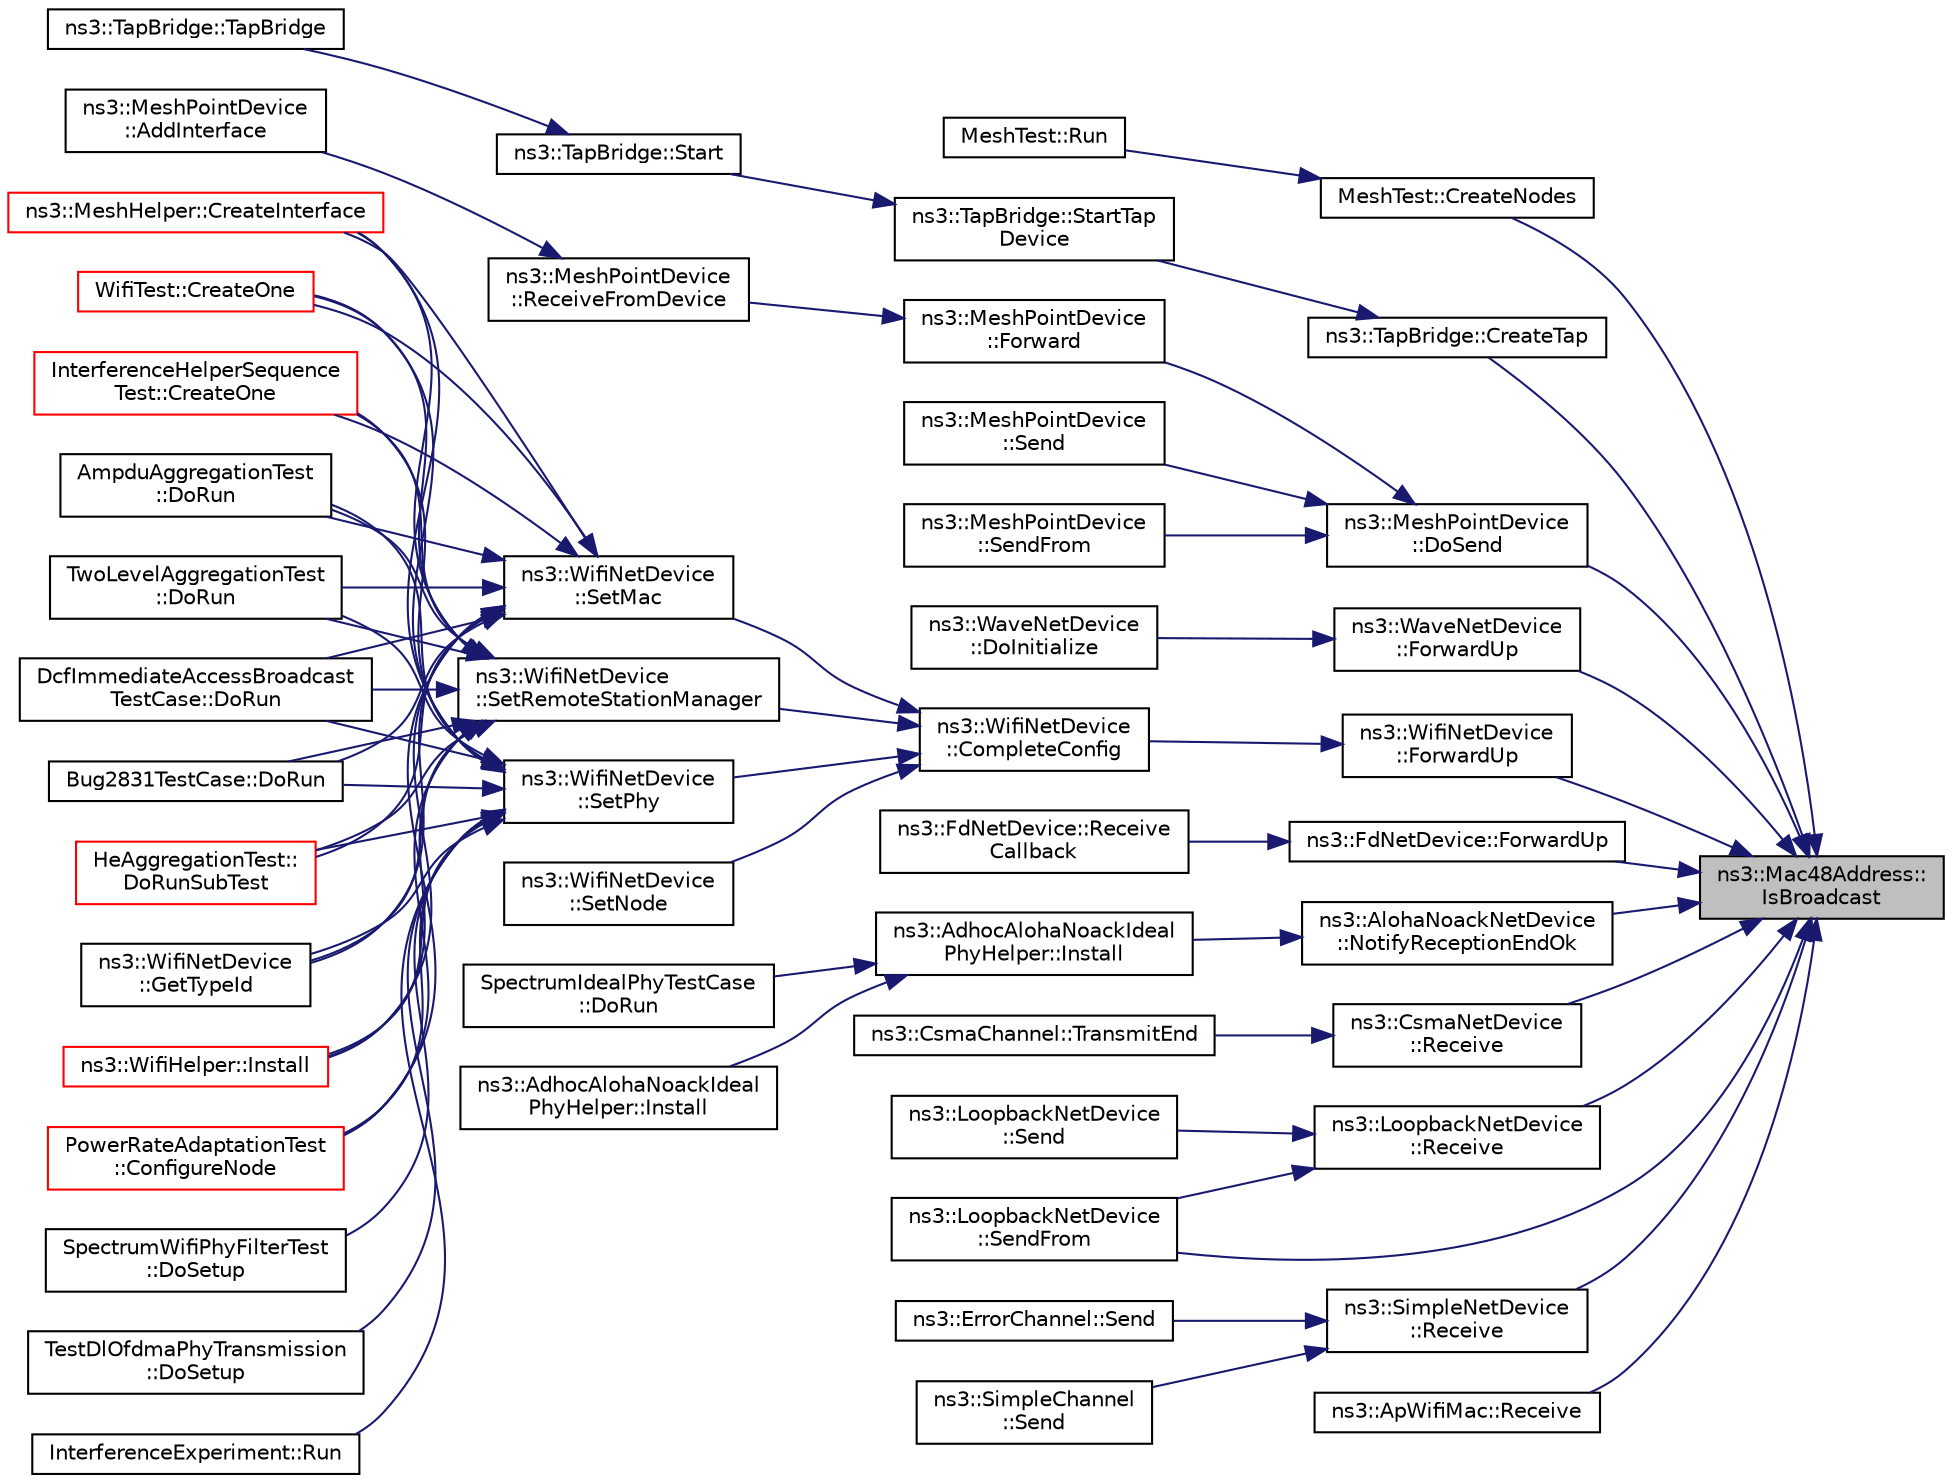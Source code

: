digraph "ns3::Mac48Address::IsBroadcast"
{
 // LATEX_PDF_SIZE
  edge [fontname="Helvetica",fontsize="10",labelfontname="Helvetica",labelfontsize="10"];
  node [fontname="Helvetica",fontsize="10",shape=record];
  rankdir="RL";
  Node1 [label="ns3::Mac48Address::\lIsBroadcast",height=0.2,width=0.4,color="black", fillcolor="grey75", style="filled", fontcolor="black",tooltip=" "];
  Node1 -> Node2 [dir="back",color="midnightblue",fontsize="10",style="solid",fontname="Helvetica"];
  Node2 [label="MeshTest::CreateNodes",height=0.2,width=0.4,color="black", fillcolor="white", style="filled",URL="$class_mesh_test.html#aa1eb18d555ebcf925e9bdc13e4e57ee0",tooltip="Create nodes and setup their mobility."];
  Node2 -> Node3 [dir="back",color="midnightblue",fontsize="10",style="solid",fontname="Helvetica"];
  Node3 [label="MeshTest::Run",height=0.2,width=0.4,color="black", fillcolor="white", style="filled",URL="$class_mesh_test.html#aef875ab767a18a8732de07aea724681c",tooltip="Run test."];
  Node1 -> Node4 [dir="back",color="midnightblue",fontsize="10",style="solid",fontname="Helvetica"];
  Node4 [label="ns3::TapBridge::CreateTap",height=0.2,width=0.4,color="black", fillcolor="white", style="filled",URL="$classns3_1_1_tap_bridge.html#ab8458214cc15eb045fa1048e36275432",tooltip="Call out to a separate process running as suid root in order to get our tap device created."];
  Node4 -> Node5 [dir="back",color="midnightblue",fontsize="10",style="solid",fontname="Helvetica"];
  Node5 [label="ns3::TapBridge::StartTap\lDevice",height=0.2,width=0.4,color="black", fillcolor="white", style="filled",URL="$classns3_1_1_tap_bridge.html#a15e7ac0069167eb1e1d63b3cefe86002",tooltip="Spin up the device."];
  Node5 -> Node6 [dir="back",color="midnightblue",fontsize="10",style="solid",fontname="Helvetica"];
  Node6 [label="ns3::TapBridge::Start",height=0.2,width=0.4,color="black", fillcolor="white", style="filled",URL="$classns3_1_1_tap_bridge.html#a729662b8454d1c8202add94ebf389bb9",tooltip="Set a start time for the device."];
  Node6 -> Node7 [dir="back",color="midnightblue",fontsize="10",style="solid",fontname="Helvetica"];
  Node7 [label="ns3::TapBridge::TapBridge",height=0.2,width=0.4,color="black", fillcolor="white", style="filled",URL="$classns3_1_1_tap_bridge.html#a59285065e82d8ba63306846fc4082f4b",tooltip=" "];
  Node1 -> Node8 [dir="back",color="midnightblue",fontsize="10",style="solid",fontname="Helvetica"];
  Node8 [label="ns3::MeshPointDevice\l::DoSend",height=0.2,width=0.4,color="black", fillcolor="white", style="filled",URL="$classns3_1_1_mesh_point_device.html#a01489a62c62337339cf7dc8654849964",tooltip="Response callback for L2 routing protocol."];
  Node8 -> Node9 [dir="back",color="midnightblue",fontsize="10",style="solid",fontname="Helvetica"];
  Node9 [label="ns3::MeshPointDevice\l::Forward",height=0.2,width=0.4,color="black", fillcolor="white", style="filled",URL="$classns3_1_1_mesh_point_device.html#a8c13c74a516103913d7e852159e47d7d",tooltip="Forward packet down to interfaces."];
  Node9 -> Node10 [dir="back",color="midnightblue",fontsize="10",style="solid",fontname="Helvetica"];
  Node10 [label="ns3::MeshPointDevice\l::ReceiveFromDevice",height=0.2,width=0.4,color="black", fillcolor="white", style="filled",URL="$classns3_1_1_mesh_point_device.html#a4d34699068f61ebcbb610c650b28af6b",tooltip="Receive packet from interface."];
  Node10 -> Node11 [dir="back",color="midnightblue",fontsize="10",style="solid",fontname="Helvetica"];
  Node11 [label="ns3::MeshPointDevice\l::AddInterface",height=0.2,width=0.4,color="black", fillcolor="white", style="filled",URL="$classns3_1_1_mesh_point_device.html#a0001ebec0a10fc9cf05dd6da958a7e98",tooltip="Attach new interface to the station."];
  Node8 -> Node12 [dir="back",color="midnightblue",fontsize="10",style="solid",fontname="Helvetica"];
  Node12 [label="ns3::MeshPointDevice\l::Send",height=0.2,width=0.4,color="black", fillcolor="white", style="filled",URL="$classns3_1_1_mesh_point_device.html#aecb87304750f0d4e639907326e6681f0",tooltip="Register routing protocol to be used. Protocol must be already installed on this mesh point."];
  Node8 -> Node13 [dir="back",color="midnightblue",fontsize="10",style="solid",fontname="Helvetica"];
  Node13 [label="ns3::MeshPointDevice\l::SendFrom",height=0.2,width=0.4,color="black", fillcolor="white", style="filled",URL="$classns3_1_1_mesh_point_device.html#ac82744797c666f7f55edbcfd8dcf27fb",tooltip="Register routing protocol to be used. Protocol must be already installed on this mesh point."];
  Node1 -> Node14 [dir="back",color="midnightblue",fontsize="10",style="solid",fontname="Helvetica"];
  Node14 [label="ns3::WaveNetDevice\l::ForwardUp",height=0.2,width=0.4,color="black", fillcolor="white", style="filled",URL="$classns3_1_1_wave_net_device.html#a7f44fa168ffa95d77e3081322bcb36f8",tooltip="Receive a packet from the lower layer and pass the packet up the stack."];
  Node14 -> Node15 [dir="back",color="midnightblue",fontsize="10",style="solid",fontname="Helvetica"];
  Node15 [label="ns3::WaveNetDevice\l::DoInitialize",height=0.2,width=0.4,color="black", fillcolor="white", style="filled",URL="$classns3_1_1_wave_net_device.html#af81a8cce97f26cfc0bfdad5e13fe4777",tooltip="Initialize() implementation."];
  Node1 -> Node16 [dir="back",color="midnightblue",fontsize="10",style="solid",fontname="Helvetica"];
  Node16 [label="ns3::WifiNetDevice\l::ForwardUp",height=0.2,width=0.4,color="black", fillcolor="white", style="filled",URL="$classns3_1_1_wifi_net_device.html#a0485a8604b415285de6b640300542020",tooltip="Receive a packet from the lower layer and pass the packet up the stack."];
  Node16 -> Node17 [dir="back",color="midnightblue",fontsize="10",style="solid",fontname="Helvetica"];
  Node17 [label="ns3::WifiNetDevice\l::CompleteConfig",height=0.2,width=0.4,color="black", fillcolor="white", style="filled",URL="$classns3_1_1_wifi_net_device.html#a8cb2f1a2be048d6a5384f688934463e5",tooltip="Complete the configuration of this Wi-Fi device by connecting all lower components (e...."];
  Node17 -> Node18 [dir="back",color="midnightblue",fontsize="10",style="solid",fontname="Helvetica"];
  Node18 [label="ns3::WifiNetDevice\l::SetMac",height=0.2,width=0.4,color="black", fillcolor="white", style="filled",URL="$classns3_1_1_wifi_net_device.html#a0a9b545ba9a5a8538b0c4165ab1dc93f",tooltip=" "];
  Node18 -> Node19 [dir="back",color="midnightblue",fontsize="10",style="solid",fontname="Helvetica"];
  Node19 [label="PowerRateAdaptationTest\l::ConfigureNode",height=0.2,width=0.4,color="red", fillcolor="white", style="filled",URL="$class_power_rate_adaptation_test.html#a498edc12eed6e91b38d1b71d4565a306",tooltip="Configure nde function."];
  Node18 -> Node24 [dir="back",color="midnightblue",fontsize="10",style="solid",fontname="Helvetica"];
  Node24 [label="ns3::MeshHelper::CreateInterface",height=0.2,width=0.4,color="red", fillcolor="white", style="filled",URL="$classns3_1_1_mesh_helper.html#a2a760004bc190863ccfea1a4537283cf",tooltip=" "];
  Node18 -> Node38 [dir="back",color="midnightblue",fontsize="10",style="solid",fontname="Helvetica"];
  Node38 [label="WifiTest::CreateOne",height=0.2,width=0.4,color="red", fillcolor="white", style="filled",URL="$class_wifi_test.html#a212be82b387f5446375a45ccbac3561e",tooltip="Create one function."];
  Node18 -> Node41 [dir="back",color="midnightblue",fontsize="10",style="solid",fontname="Helvetica"];
  Node41 [label="InterferenceHelperSequence\lTest::CreateOne",height=0.2,width=0.4,color="red", fillcolor="white", style="filled",URL="$class_interference_helper_sequence_test.html#aaf6b2c6dc1b1c6abf0743b018e78544a",tooltip="Create one function."];
  Node18 -> Node43 [dir="back",color="midnightblue",fontsize="10",style="solid",fontname="Helvetica"];
  Node43 [label="AmpduAggregationTest\l::DoRun",height=0.2,width=0.4,color="black", fillcolor="white", style="filled",URL="$class_ampdu_aggregation_test.html#a7414dc8d4dd982ab4c1eaadb5b2c693d",tooltip="Implementation to actually run this TestCase."];
  Node18 -> Node44 [dir="back",color="midnightblue",fontsize="10",style="solid",fontname="Helvetica"];
  Node44 [label="TwoLevelAggregationTest\l::DoRun",height=0.2,width=0.4,color="black", fillcolor="white", style="filled",URL="$class_two_level_aggregation_test.html#a40c6f5f8be6c48673d0bfd218d95afe0",tooltip="Implementation to actually run this TestCase."];
  Node18 -> Node45 [dir="back",color="midnightblue",fontsize="10",style="solid",fontname="Helvetica"];
  Node45 [label="DcfImmediateAccessBroadcast\lTestCase::DoRun",height=0.2,width=0.4,color="black", fillcolor="white", style="filled",URL="$class_dcf_immediate_access_broadcast_test_case.html#a60a5b36d456c0c144d85a9be722c1663",tooltip="Implementation to actually run this TestCase."];
  Node18 -> Node46 [dir="back",color="midnightblue",fontsize="10",style="solid",fontname="Helvetica"];
  Node46 [label="Bug2831TestCase::DoRun",height=0.2,width=0.4,color="black", fillcolor="white", style="filled",URL="$class_bug2831_test_case.html#a1e757e45f4ad6bcbe78350e85e6ff5c7",tooltip="Implementation to actually run this TestCase."];
  Node18 -> Node47 [dir="back",color="midnightblue",fontsize="10",style="solid",fontname="Helvetica"];
  Node47 [label="HeAggregationTest::\lDoRunSubTest",height=0.2,width=0.4,color="red", fillcolor="white", style="filled",URL="$class_he_aggregation_test.html#a2a6873db3bb78489db82a54591b429f3",tooltip="Run test for a given buffer size."];
  Node18 -> Node49 [dir="back",color="midnightblue",fontsize="10",style="solid",fontname="Helvetica"];
  Node49 [label="ns3::WifiNetDevice\l::GetTypeId",height=0.2,width=0.4,color="black", fillcolor="white", style="filled",URL="$classns3_1_1_wifi_net_device.html#a94194d4a4f27318dd13627ab9d8a2bce",tooltip="Get the type ID."];
  Node18 -> Node50 [dir="back",color="midnightblue",fontsize="10",style="solid",fontname="Helvetica"];
  Node50 [label="ns3::WifiHelper::Install",height=0.2,width=0.4,color="red", fillcolor="white", style="filled",URL="$classns3_1_1_wifi_helper.html#acf88c2d3f0721a1023794fb60502a9d6",tooltip=" "];
  Node17 -> Node57 [dir="back",color="midnightblue",fontsize="10",style="solid",fontname="Helvetica"];
  Node57 [label="ns3::WifiNetDevice\l::SetNode",height=0.2,width=0.4,color="black", fillcolor="white", style="filled",URL="$classns3_1_1_wifi_net_device.html#a20005b36c2f90d1cbfdc3fb18de4c06f",tooltip=" "];
  Node17 -> Node58 [dir="back",color="midnightblue",fontsize="10",style="solid",fontname="Helvetica"];
  Node58 [label="ns3::WifiNetDevice\l::SetPhy",height=0.2,width=0.4,color="black", fillcolor="white", style="filled",URL="$classns3_1_1_wifi_net_device.html#ad5c4079445cf469d2626cf10db239edb",tooltip=" "];
  Node58 -> Node19 [dir="back",color="midnightblue",fontsize="10",style="solid",fontname="Helvetica"];
  Node58 -> Node24 [dir="back",color="midnightblue",fontsize="10",style="solid",fontname="Helvetica"];
  Node58 -> Node38 [dir="back",color="midnightblue",fontsize="10",style="solid",fontname="Helvetica"];
  Node58 -> Node41 [dir="back",color="midnightblue",fontsize="10",style="solid",fontname="Helvetica"];
  Node58 -> Node43 [dir="back",color="midnightblue",fontsize="10",style="solid",fontname="Helvetica"];
  Node58 -> Node44 [dir="back",color="midnightblue",fontsize="10",style="solid",fontname="Helvetica"];
  Node58 -> Node45 [dir="back",color="midnightblue",fontsize="10",style="solid",fontname="Helvetica"];
  Node58 -> Node46 [dir="back",color="midnightblue",fontsize="10",style="solid",fontname="Helvetica"];
  Node58 -> Node47 [dir="back",color="midnightblue",fontsize="10",style="solid",fontname="Helvetica"];
  Node58 -> Node59 [dir="back",color="midnightblue",fontsize="10",style="solid",fontname="Helvetica"];
  Node59 [label="SpectrumWifiPhyFilterTest\l::DoSetup",height=0.2,width=0.4,color="black", fillcolor="white", style="filled",URL="$class_spectrum_wifi_phy_filter_test.html#a4110bf1d99665605fbb298a7bceaae22",tooltip="Implementation to do any local setup required for this TestCase."];
  Node58 -> Node60 [dir="back",color="midnightblue",fontsize="10",style="solid",fontname="Helvetica"];
  Node60 [label="TestDlOfdmaPhyTransmission\l::DoSetup",height=0.2,width=0.4,color="black", fillcolor="white", style="filled",URL="$class_test_dl_ofdma_phy_transmission.html#a49d57216ff08635abb5981b5a0e0fdd3",tooltip="Implementation to do any local setup required for this TestCase."];
  Node58 -> Node49 [dir="back",color="midnightblue",fontsize="10",style="solid",fontname="Helvetica"];
  Node58 -> Node50 [dir="back",color="midnightblue",fontsize="10",style="solid",fontname="Helvetica"];
  Node58 -> Node61 [dir="back",color="midnightblue",fontsize="10",style="solid",fontname="Helvetica"];
  Node61 [label="InterferenceExperiment::Run",height=0.2,width=0.4,color="black", fillcolor="white", style="filled",URL="$class_interference_experiment.html#ae31524d224c311c36d8b1dd5fcc9f269",tooltip="Run function."];
  Node17 -> Node62 [dir="back",color="midnightblue",fontsize="10",style="solid",fontname="Helvetica"];
  Node62 [label="ns3::WifiNetDevice\l::SetRemoteStationManager",height=0.2,width=0.4,color="black", fillcolor="white", style="filled",URL="$classns3_1_1_wifi_net_device.html#a8f05a43a0042f97c19c65bbaa33dc7e7",tooltip=" "];
  Node62 -> Node19 [dir="back",color="midnightblue",fontsize="10",style="solid",fontname="Helvetica"];
  Node62 -> Node24 [dir="back",color="midnightblue",fontsize="10",style="solid",fontname="Helvetica"];
  Node62 -> Node38 [dir="back",color="midnightblue",fontsize="10",style="solid",fontname="Helvetica"];
  Node62 -> Node41 [dir="back",color="midnightblue",fontsize="10",style="solid",fontname="Helvetica"];
  Node62 -> Node43 [dir="back",color="midnightblue",fontsize="10",style="solid",fontname="Helvetica"];
  Node62 -> Node44 [dir="back",color="midnightblue",fontsize="10",style="solid",fontname="Helvetica"];
  Node62 -> Node45 [dir="back",color="midnightblue",fontsize="10",style="solid",fontname="Helvetica"];
  Node62 -> Node46 [dir="back",color="midnightblue",fontsize="10",style="solid",fontname="Helvetica"];
  Node62 -> Node47 [dir="back",color="midnightblue",fontsize="10",style="solid",fontname="Helvetica"];
  Node62 -> Node49 [dir="back",color="midnightblue",fontsize="10",style="solid",fontname="Helvetica"];
  Node62 -> Node50 [dir="back",color="midnightblue",fontsize="10",style="solid",fontname="Helvetica"];
  Node1 -> Node63 [dir="back",color="midnightblue",fontsize="10",style="solid",fontname="Helvetica"];
  Node63 [label="ns3::FdNetDevice::ForwardUp",height=0.2,width=0.4,color="black", fillcolor="white", style="filled",URL="$classns3_1_1_fd_net_device.html#a7fd80498ff2e6f9fd91f0f5db3c5dbd5",tooltip="Forward the frame to the appropriate callback for processing."];
  Node63 -> Node64 [dir="back",color="midnightblue",fontsize="10",style="solid",fontname="Helvetica"];
  Node64 [label="ns3::FdNetDevice::Receive\lCallback",height=0.2,width=0.4,color="black", fillcolor="white", style="filled",URL="$classns3_1_1_fd_net_device.html#a65d669a9883c299c5527bbe0b9f33aef",tooltip="Callback to invoke when a new frame is received."];
  Node1 -> Node65 [dir="back",color="midnightblue",fontsize="10",style="solid",fontname="Helvetica"];
  Node65 [label="ns3::AlohaNoackNetDevice\l::NotifyReceptionEndOk",height=0.2,width=0.4,color="black", fillcolor="white", style="filled",URL="$classns3_1_1_aloha_noack_net_device.html#ad2a4bfeb92d6ad91a5d5c07918902f58",tooltip="Notify the MAC that the PHY finished a reception successfully."];
  Node65 -> Node66 [dir="back",color="midnightblue",fontsize="10",style="solid",fontname="Helvetica"];
  Node66 [label="ns3::AdhocAlohaNoackIdeal\lPhyHelper::Install",height=0.2,width=0.4,color="black", fillcolor="white", style="filled",URL="$classns3_1_1_adhoc_aloha_noack_ideal_phy_helper.html#af934d66802b42e6594fe4fad8920fbc1",tooltip=" "];
  Node66 -> Node67 [dir="back",color="midnightblue",fontsize="10",style="solid",fontname="Helvetica"];
  Node67 [label="SpectrumIdealPhyTestCase\l::DoRun",height=0.2,width=0.4,color="black", fillcolor="white", style="filled",URL="$class_spectrum_ideal_phy_test_case.html#a25d1032a0b2d93dc10302aeae4b8338b",tooltip="Implementation to actually run this TestCase."];
  Node66 -> Node68 [dir="back",color="midnightblue",fontsize="10",style="solid",fontname="Helvetica"];
  Node68 [label="ns3::AdhocAlohaNoackIdeal\lPhyHelper::Install",height=0.2,width=0.4,color="black", fillcolor="white", style="filled",URL="$classns3_1_1_adhoc_aloha_noack_ideal_phy_helper.html#a7b38cdfdd014421c19f30fb3d1dc17cd",tooltip=" "];
  Node1 -> Node69 [dir="back",color="midnightblue",fontsize="10",style="solid",fontname="Helvetica"];
  Node69 [label="ns3::CsmaNetDevice\l::Receive",height=0.2,width=0.4,color="black", fillcolor="white", style="filled",URL="$classns3_1_1_csma_net_device.html#a640e48cd26f676994e0d76b5f34a5367",tooltip="Receive a packet from a connected CsmaChannel."];
  Node69 -> Node70 [dir="back",color="midnightblue",fontsize="10",style="solid",fontname="Helvetica"];
  Node70 [label="ns3::CsmaChannel::TransmitEnd",height=0.2,width=0.4,color="black", fillcolor="white", style="filled",URL="$classns3_1_1_csma_channel.html#a720272c5f63d9bdd32d7ca43925ee6d2",tooltip="Indicates that the net device has finished transmitting the packet over the channel."];
  Node1 -> Node71 [dir="back",color="midnightblue",fontsize="10",style="solid",fontname="Helvetica"];
  Node71 [label="ns3::LoopbackNetDevice\l::Receive",height=0.2,width=0.4,color="black", fillcolor="white", style="filled",URL="$classns3_1_1_loopback_net_device.html#a2b5c5f64267ba906d149ab89d2831d34",tooltip="Receive a packet from tge Loopback NetDevice."];
  Node71 -> Node72 [dir="back",color="midnightblue",fontsize="10",style="solid",fontname="Helvetica"];
  Node72 [label="ns3::LoopbackNetDevice\l::Send",height=0.2,width=0.4,color="black", fillcolor="white", style="filled",URL="$classns3_1_1_loopback_net_device.html#add41fe2884d42456ea019337bfa88c37",tooltip=" "];
  Node71 -> Node73 [dir="back",color="midnightblue",fontsize="10",style="solid",fontname="Helvetica"];
  Node73 [label="ns3::LoopbackNetDevice\l::SendFrom",height=0.2,width=0.4,color="black", fillcolor="white", style="filled",URL="$classns3_1_1_loopback_net_device.html#a95f0043ce01d85a65cf08cb6495886e0",tooltip=" "];
  Node1 -> Node74 [dir="back",color="midnightblue",fontsize="10",style="solid",fontname="Helvetica"];
  Node74 [label="ns3::SimpleNetDevice\l::Receive",height=0.2,width=0.4,color="black", fillcolor="white", style="filled",URL="$classns3_1_1_simple_net_device.html#af603805c6f3145bde3e53c4c0d5108bc",tooltip="Receive a packet from a connected SimpleChannel."];
  Node74 -> Node75 [dir="back",color="midnightblue",fontsize="10",style="solid",fontname="Helvetica"];
  Node75 [label="ns3::ErrorChannel::Send",height=0.2,width=0.4,color="black", fillcolor="white", style="filled",URL="$classns3_1_1_error_channel.html#a9bf289445c6da2b659ebbc46193c824e",tooltip="A packet is sent by a net device."];
  Node74 -> Node76 [dir="back",color="midnightblue",fontsize="10",style="solid",fontname="Helvetica"];
  Node76 [label="ns3::SimpleChannel\l::Send",height=0.2,width=0.4,color="black", fillcolor="white", style="filled",URL="$classns3_1_1_simple_channel.html#af454a78269793a4473f2cf69e0bc5676",tooltip="A packet is sent by a net device."];
  Node1 -> Node77 [dir="back",color="midnightblue",fontsize="10",style="solid",fontname="Helvetica"];
  Node77 [label="ns3::ApWifiMac::Receive",height=0.2,width=0.4,color="black", fillcolor="white", style="filled",URL="$classns3_1_1_ap_wifi_mac.html#af264125e11c4d132d18966a6aa02ace5",tooltip="This method acts as the MacRxMiddle receive callback and is invoked to notify us that a frame has bee..."];
  Node1 -> Node73 [dir="back",color="midnightblue",fontsize="10",style="solid",fontname="Helvetica"];
}
